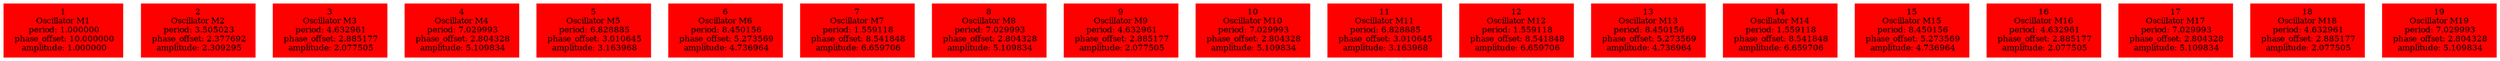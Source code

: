  digraph g{ forcelabels=true;
1 [label=<1<BR />Oscillator M1<BR /> period: 1.000000<BR /> phase_offset: 10.000000<BR /> amplitude: 1.000000>, shape=box,color=red,style=filled,fontsize=8];2 [label=<2<BR />Oscillator M2<BR /> period: 3.505023<BR /> phase_offset: 2.377692<BR /> amplitude: 2.309295>, shape=box,color=red,style=filled,fontsize=8];3 [label=<3<BR />Oscillator M3<BR /> period: 4.632961<BR /> phase_offset: 2.885177<BR /> amplitude: 2.077505>, shape=box,color=red,style=filled,fontsize=8];4 [label=<4<BR />Oscillator M4<BR /> period: 7.029993<BR /> phase_offset: 2.804328<BR /> amplitude: 5.109834>, shape=box,color=red,style=filled,fontsize=8];5 [label=<5<BR />Oscillator M5<BR /> period: 6.828885<BR /> phase_offset: 3.010645<BR /> amplitude: 3.163968>, shape=box,color=red,style=filled,fontsize=8];6 [label=<6<BR />Oscillator M6<BR /> period: 8.450156<BR /> phase_offset: 5.273569<BR /> amplitude: 4.736964>, shape=box,color=red,style=filled,fontsize=8];7 [label=<7<BR />Oscillator M7<BR /> period: 1.559118<BR /> phase_offset: 8.541848<BR /> amplitude: 6.659706>, shape=box,color=red,style=filled,fontsize=8];8 [label=<8<BR />Oscillator M8<BR /> period: 7.029993<BR /> phase_offset: 2.804328<BR /> amplitude: 5.109834>, shape=box,color=red,style=filled,fontsize=8];9 [label=<9<BR />Oscillator M9<BR /> period: 4.632961<BR /> phase_offset: 2.885177<BR /> amplitude: 2.077505>, shape=box,color=red,style=filled,fontsize=8];10 [label=<10<BR />Oscillator M10<BR /> period: 7.029993<BR /> phase_offset: 2.804328<BR /> amplitude: 5.109834>, shape=box,color=red,style=filled,fontsize=8];11 [label=<11<BR />Oscillator M11<BR /> period: 6.828885<BR /> phase_offset: 3.010645<BR /> amplitude: 3.163968>, shape=box,color=red,style=filled,fontsize=8];12 [label=<12<BR />Oscillator M12<BR /> period: 1.559118<BR /> phase_offset: 8.541848<BR /> amplitude: 6.659706>, shape=box,color=red,style=filled,fontsize=8];13 [label=<13<BR />Oscillator M13<BR /> period: 8.450156<BR /> phase_offset: 5.273569<BR /> amplitude: 4.736964>, shape=box,color=red,style=filled,fontsize=8];14 [label=<14<BR />Oscillator M14<BR /> period: 1.559118<BR /> phase_offset: 8.541848<BR /> amplitude: 6.659706>, shape=box,color=red,style=filled,fontsize=8];15 [label=<15<BR />Oscillator M15<BR /> period: 8.450156<BR /> phase_offset: 5.273569<BR /> amplitude: 4.736964>, shape=box,color=red,style=filled,fontsize=8];16 [label=<16<BR />Oscillator M16<BR /> period: 4.632961<BR /> phase_offset: 2.885177<BR /> amplitude: 2.077505>, shape=box,color=red,style=filled,fontsize=8];17 [label=<17<BR />Oscillator M17<BR /> period: 7.029993<BR /> phase_offset: 2.804328<BR /> amplitude: 5.109834>, shape=box,color=red,style=filled,fontsize=8];18 [label=<18<BR />Oscillator M18<BR /> period: 4.632961<BR /> phase_offset: 2.885177<BR /> amplitude: 2.077505>, shape=box,color=red,style=filled,fontsize=8];19 [label=<19<BR />Oscillator M19<BR /> period: 7.029993<BR /> phase_offset: 2.804328<BR /> amplitude: 5.109834>, shape=box,color=red,style=filled,fontsize=8]; }
